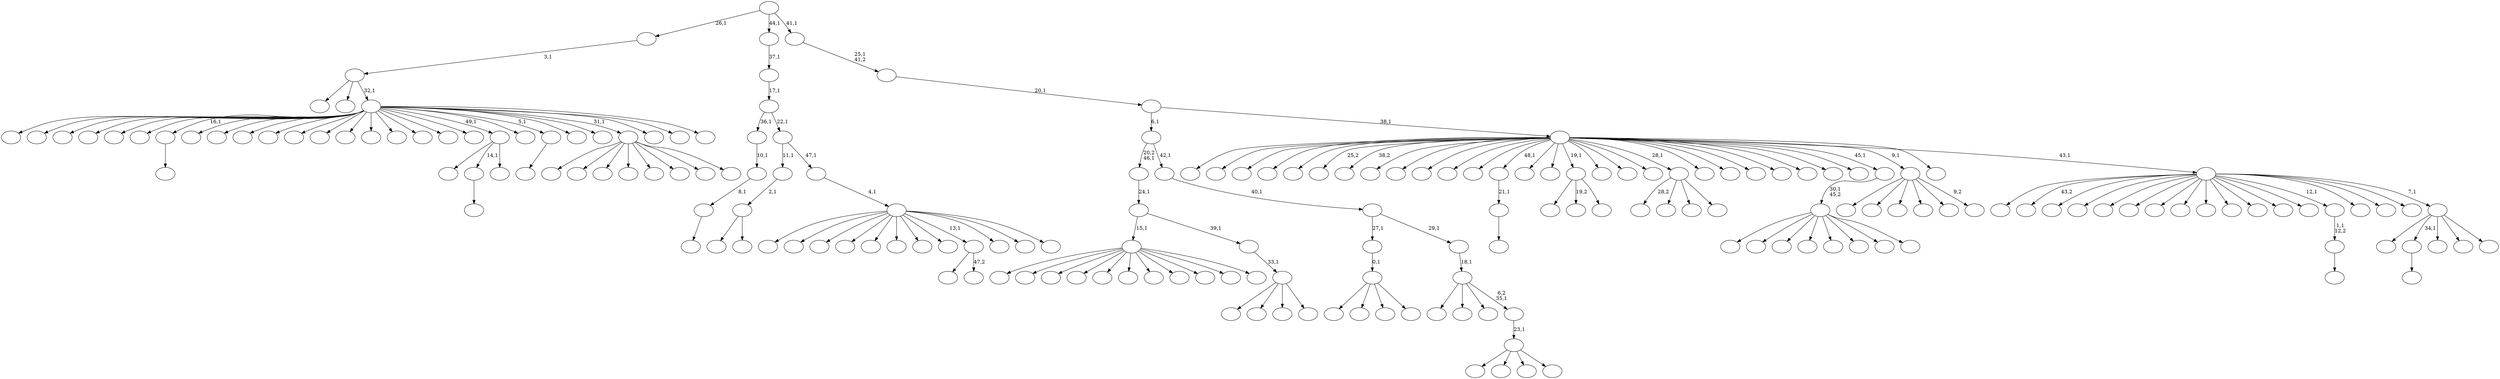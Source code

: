 digraph T {
	200 [label=""]
	199 [label=""]
	198 [label=""]
	197 [label=""]
	196 [label=""]
	195 [label=""]
	194 [label=""]
	193 [label=""]
	192 [label=""]
	191 [label=""]
	190 [label=""]
	189 [label=""]
	188 [label=""]
	187 [label=""]
	186 [label=""]
	185 [label=""]
	184 [label=""]
	183 [label=""]
	182 [label=""]
	181 [label=""]
	180 [label=""]
	179 [label=""]
	178 [label=""]
	177 [label=""]
	176 [label=""]
	175 [label=""]
	174 [label=""]
	173 [label=""]
	172 [label=""]
	171 [label=""]
	170 [label=""]
	169 [label=""]
	168 [label=""]
	167 [label=""]
	166 [label=""]
	165 [label=""]
	164 [label=""]
	163 [label=""]
	162 [label=""]
	161 [label=""]
	160 [label=""]
	159 [label=""]
	158 [label=""]
	157 [label=""]
	156 [label=""]
	155 [label=""]
	154 [label=""]
	153 [label=""]
	152 [label=""]
	151 [label=""]
	150 [label=""]
	149 [label=""]
	148 [label=""]
	147 [label=""]
	146 [label=""]
	145 [label=""]
	144 [label=""]
	143 [label=""]
	142 [label=""]
	141 [label=""]
	140 [label=""]
	139 [label=""]
	138 [label=""]
	137 [label=""]
	136 [label=""]
	135 [label=""]
	134 [label=""]
	133 [label=""]
	132 [label=""]
	131 [label=""]
	130 [label=""]
	129 [label=""]
	128 [label=""]
	127 [label=""]
	126 [label=""]
	125 [label=""]
	124 [label=""]
	123 [label=""]
	122 [label=""]
	121 [label=""]
	120 [label=""]
	119 [label=""]
	118 [label=""]
	117 [label=""]
	116 [label=""]
	115 [label=""]
	114 [label=""]
	113 [label=""]
	112 [label=""]
	111 [label=""]
	110 [label=""]
	109 [label=""]
	108 [label=""]
	107 [label=""]
	106 [label=""]
	105 [label=""]
	104 [label=""]
	103 [label=""]
	102 [label=""]
	101 [label=""]
	100 [label=""]
	99 [label=""]
	98 [label=""]
	97 [label=""]
	96 [label=""]
	95 [label=""]
	94 [label=""]
	93 [label=""]
	92 [label=""]
	91 [label=""]
	90 [label=""]
	89 [label=""]
	88 [label=""]
	87 [label=""]
	86 [label=""]
	85 [label=""]
	84 [label=""]
	83 [label=""]
	82 [label=""]
	81 [label=""]
	80 [label=""]
	79 [label=""]
	78 [label=""]
	77 [label=""]
	76 [label=""]
	75 [label=""]
	74 [label=""]
	73 [label=""]
	72 [label=""]
	71 [label=""]
	70 [label=""]
	69 [label=""]
	68 [label=""]
	67 [label=""]
	66 [label=""]
	65 [label=""]
	64 [label=""]
	63 [label=""]
	62 [label=""]
	61 [label=""]
	60 [label=""]
	59 [label=""]
	58 [label=""]
	57 [label=""]
	56 [label=""]
	55 [label=""]
	54 [label=""]
	53 [label=""]
	52 [label=""]
	51 [label=""]
	50 [label=""]
	49 [label=""]
	48 [label=""]
	47 [label=""]
	46 [label=""]
	45 [label=""]
	44 [label=""]
	43 [label=""]
	42 [label=""]
	41 [label=""]
	40 [label=""]
	39 [label=""]
	38 [label=""]
	37 [label=""]
	36 [label=""]
	35 [label=""]
	34 [label=""]
	33 [label=""]
	32 [label=""]
	31 [label=""]
	30 [label=""]
	29 [label=""]
	28 [label=""]
	27 [label=""]
	26 [label=""]
	25 [label=""]
	24 [label=""]
	23 [label=""]
	22 [label=""]
	21 [label=""]
	20 [label=""]
	19 [label=""]
	18 [label=""]
	17 [label=""]
	16 [label=""]
	15 [label=""]
	14 [label=""]
	13 [label=""]
	12 [label=""]
	11 [label=""]
	10 [label=""]
	9 [label=""]
	8 [label=""]
	7 [label=""]
	6 [label=""]
	5 [label=""]
	4 [label=""]
	3 [label=""]
	2 [label=""]
	1 [label=""]
	0 [label=""]
	186 -> 187 [label=""]
	156 -> 157 [label=""]
	122 -> 123 [label=""]
	121 -> 122 [label="21,1"]
	107 -> 108 [label=""]
	106 -> 107 [label="1,1\n12,2"]
	97 -> 98 [label=""]
	93 -> 164 [label=""]
	93 -> 147 [label="19,2"]
	93 -> 94 [label=""]
	83 -> 179 [label="28,2"]
	83 -> 146 [label=""]
	83 -> 131 [label=""]
	83 -> 84 [label=""]
	67 -> 116 [label=""]
	67 -> 97 [label="14,1"]
	67 -> 68 [label=""]
	65 -> 109 [label=""]
	65 -> 66 [label=""]
	64 -> 65 [label="2,1"]
	60 -> 176 [label=""]
	60 -> 160 [label=""]
	60 -> 151 [label=""]
	60 -> 144 [label=""]
	60 -> 134 [label=""]
	60 -> 111 [label=""]
	60 -> 70 [label=""]
	60 -> 61 [label=""]
	59 -> 60 [label="30,1\n45,2"]
	57 -> 197 [label=""]
	57 -> 196 [label=""]
	57 -> 183 [label=""]
	57 -> 178 [label=""]
	57 -> 172 [label=""]
	57 -> 166 [label=""]
	57 -> 139 [label=""]
	57 -> 119 [label=""]
	57 -> 113 [label=""]
	57 -> 78 [label=""]
	57 -> 58 [label=""]
	54 -> 55 [label=""]
	51 -> 188 [label=""]
	51 -> 159 [label=""]
	51 -> 100 [label=""]
	51 -> 52 [label=""]
	50 -> 51 [label="0,1"]
	48 -> 163 [label=""]
	48 -> 148 [label=""]
	48 -> 136 [label=""]
	48 -> 49 [label=""]
	47 -> 48 [label="33,1"]
	46 -> 57 [label="15,1"]
	46 -> 47 [label="39,1"]
	45 -> 46 [label="24,1"]
	41 -> 85 [label=""]
	41 -> 42 [label="47,2"]
	38 -> 170 [label=""]
	38 -> 162 [label=""]
	38 -> 141 [label=""]
	38 -> 103 [label=""]
	38 -> 82 [label=""]
	38 -> 39 [label="9,2"]
	36 -> 37 [label=""]
	35 -> 36 [label="8,1"]
	34 -> 35 [label="10,1"]
	31 -> 128 [label=""]
	31 -> 89 [label=""]
	31 -> 87 [label=""]
	31 -> 32 [label=""]
	30 -> 31 [label="23,1"]
	29 -> 161 [label=""]
	29 -> 124 [label=""]
	29 -> 79 [label=""]
	29 -> 30 [label="6,2\n35,1"]
	28 -> 29 [label="18,1"]
	27 -> 50 [label="27,1"]
	27 -> 28 [label="29,1"]
	26 -> 27 [label="40,1"]
	25 -> 45 [label="20,2\n46,1"]
	25 -> 26 [label="42,1"]
	21 -> 190 [label=""]
	21 -> 185 [label=""]
	21 -> 169 [label=""]
	21 -> 149 [label=""]
	21 -> 125 [label=""]
	21 -> 120 [label=""]
	21 -> 43 [label=""]
	21 -> 22 [label=""]
	17 -> 195 [label=""]
	17 -> 192 [label=""]
	17 -> 189 [label=""]
	17 -> 174 [label=""]
	17 -> 173 [label=""]
	17 -> 165 [label=""]
	17 -> 156 [label="16,1"]
	17 -> 145 [label=""]
	17 -> 138 [label=""]
	17 -> 135 [label=""]
	17 -> 127 [label=""]
	17 -> 114 [label=""]
	17 -> 110 [label=""]
	17 -> 105 [label=""]
	17 -> 104 [label=""]
	17 -> 101 [label=""]
	17 -> 96 [label=""]
	17 -> 95 [label=""]
	17 -> 74 [label=""]
	17 -> 67 [label="49,1"]
	17 -> 56 [label=""]
	17 -> 54 [label="5,1"]
	17 -> 53 [label=""]
	17 -> 23 [label=""]
	17 -> 21 [label="31,1"]
	17 -> 20 [label=""]
	17 -> 19 [label=""]
	17 -> 18 [label=""]
	16 -> 129 [label=""]
	16 -> 102 [label=""]
	16 -> 17 [label="32,1"]
	15 -> 16 [label="3,1"]
	13 -> 200 [label=""]
	13 -> 182 [label=""]
	13 -> 142 [label=""]
	13 -> 130 [label=""]
	13 -> 112 [label=""]
	13 -> 81 [label=""]
	13 -> 63 [label=""]
	13 -> 44 [label=""]
	13 -> 41 [label="13,1"]
	13 -> 40 [label=""]
	13 -> 33 [label=""]
	13 -> 14 [label=""]
	12 -> 13 [label="4,1"]
	11 -> 64 [label="11,1"]
	11 -> 12 [label="47,1"]
	10 -> 34 [label="36,1"]
	10 -> 11 [label="22,1"]
	9 -> 10 [label="17,1"]
	8 -> 9 [label="37,1"]
	6 -> 193 [label=""]
	6 -> 186 [label="34,1"]
	6 -> 171 [label=""]
	6 -> 88 [label=""]
	6 -> 7 [label=""]
	5 -> 198 [label=""]
	5 -> 194 [label="43,2"]
	5 -> 181 [label=""]
	5 -> 177 [label=""]
	5 -> 175 [label=""]
	5 -> 168 [label=""]
	5 -> 158 [label=""]
	5 -> 150 [label=""]
	5 -> 140 [label=""]
	5 -> 133 [label=""]
	5 -> 126 [label=""]
	5 -> 117 [label=""]
	5 -> 115 [label=""]
	5 -> 106 [label="12,1"]
	5 -> 86 [label=""]
	5 -> 76 [label=""]
	5 -> 75 [label=""]
	5 -> 6 [label="7,1"]
	4 -> 199 [label=""]
	4 -> 191 [label=""]
	4 -> 184 [label=""]
	4 -> 180 [label=""]
	4 -> 167 [label=""]
	4 -> 155 [label="25,2"]
	4 -> 154 [label="38,2"]
	4 -> 153 [label=""]
	4 -> 152 [label=""]
	4 -> 143 [label=""]
	4 -> 137 [label=""]
	4 -> 132 [label=""]
	4 -> 121 [label="48,1"]
	4 -> 118 [label=""]
	4 -> 99 [label=""]
	4 -> 93 [label="19,1"]
	4 -> 92 [label=""]
	4 -> 91 [label=""]
	4 -> 90 [label=""]
	4 -> 83 [label="28,1"]
	4 -> 80 [label=""]
	4 -> 77 [label=""]
	4 -> 73 [label=""]
	4 -> 72 [label=""]
	4 -> 71 [label=""]
	4 -> 69 [label=""]
	4 -> 62 [label=""]
	4 -> 59 [label="45,1"]
	4 -> 38 [label="9,1"]
	4 -> 24 [label=""]
	4 -> 5 [label="43,1"]
	3 -> 25 [label="6,1"]
	3 -> 4 [label="38,1"]
	2 -> 3 [label="20,1"]
	1 -> 2 [label="25,1\n41,2"]
	0 -> 15 [label="26,1"]
	0 -> 8 [label="44,1"]
	0 -> 1 [label="41,1"]
}
